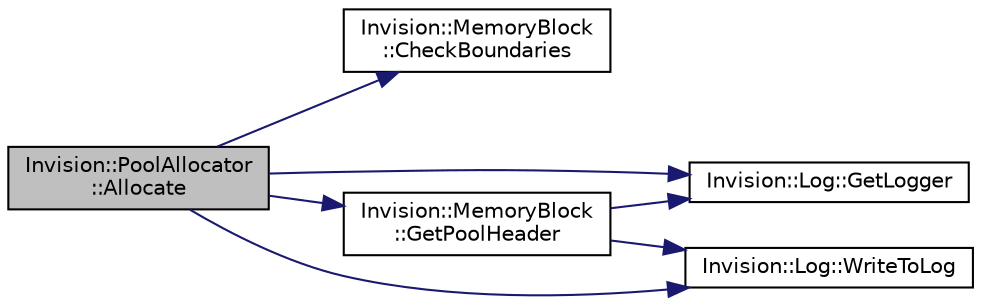 digraph "Invision::PoolAllocator::Allocate"
{
 // LATEX_PDF_SIZE
  edge [fontname="Helvetica",fontsize="10",labelfontname="Helvetica",labelfontsize="10"];
  node [fontname="Helvetica",fontsize="10",shape=record];
  rankdir="LR";
  Node1 [label="Invision::PoolAllocator\l::Allocate",height=0.2,width=0.4,color="black", fillcolor="grey75", style="filled", fontcolor="black",tooltip=" "];
  Node1 -> Node2 [color="midnightblue",fontsize="10",style="solid",fontname="Helvetica"];
  Node2 [label="Invision::MemoryBlock\l::CheckBoundaries",height=0.2,width=0.4,color="black", fillcolor="white", style="filled",URL="$class_invision_1_1_memory_block.html#ac8493c0d1c62ce566e2028808940a9c9",tooltip=" "];
  Node1 -> Node3 [color="midnightblue",fontsize="10",style="solid",fontname="Helvetica"];
  Node3 [label="Invision::Log::GetLogger",height=0.2,width=0.4,color="black", fillcolor="white", style="filled",URL="$class_invision_1_1_log.html#a4405d17191a7b5036c84c21641dd51e3",tooltip=" "];
  Node1 -> Node4 [color="midnightblue",fontsize="10",style="solid",fontname="Helvetica"];
  Node4 [label="Invision::MemoryBlock\l::GetPoolHeader",height=0.2,width=0.4,color="black", fillcolor="white", style="filled",URL="$class_invision_1_1_memory_block.html#a755bdd11dba64be4cc6682d6d1774d7e",tooltip=" "];
  Node4 -> Node3 [color="midnightblue",fontsize="10",style="solid",fontname="Helvetica"];
  Node4 -> Node5 [color="midnightblue",fontsize="10",style="solid",fontname="Helvetica"];
  Node5 [label="Invision::Log::WriteToLog",height=0.2,width=0.4,color="black", fillcolor="white", style="filled",URL="$class_invision_1_1_log.html#a142b52ecc1cb3c14704eb54dc8de8619",tooltip=" "];
  Node1 -> Node5 [color="midnightblue",fontsize="10",style="solid",fontname="Helvetica"];
}
